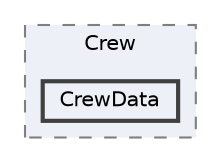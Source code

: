 digraph "Assets/Scripts/Crew/CrewData"
{
 // INTERACTIVE_SVG=YES
 // LATEX_PDF_SIZE
  bgcolor="transparent";
  edge [fontname=Helvetica,fontsize=10,labelfontname=Helvetica,labelfontsize=10];
  node [fontname=Helvetica,fontsize=10,shape=box,height=0.2,width=0.4];
  compound=true
  subgraph clusterdir_9c1e8d6a300bef10c208a659d211cf91 {
    graph [ bgcolor="#edf0f7", pencolor="grey50", label="Crew", fontname=Helvetica,fontsize=10 style="filled,dashed", URL="dir_9c1e8d6a300bef10c208a659d211cf91.html",tooltip=""]
  dir_8956cbe87491d8e9d3e9714ae6b1bd82 [label="CrewData", fillcolor="#edf0f7", color="grey25", style="filled,bold", URL="dir_8956cbe87491d8e9d3e9714ae6b1bd82.html",tooltip=""];
  }
}
